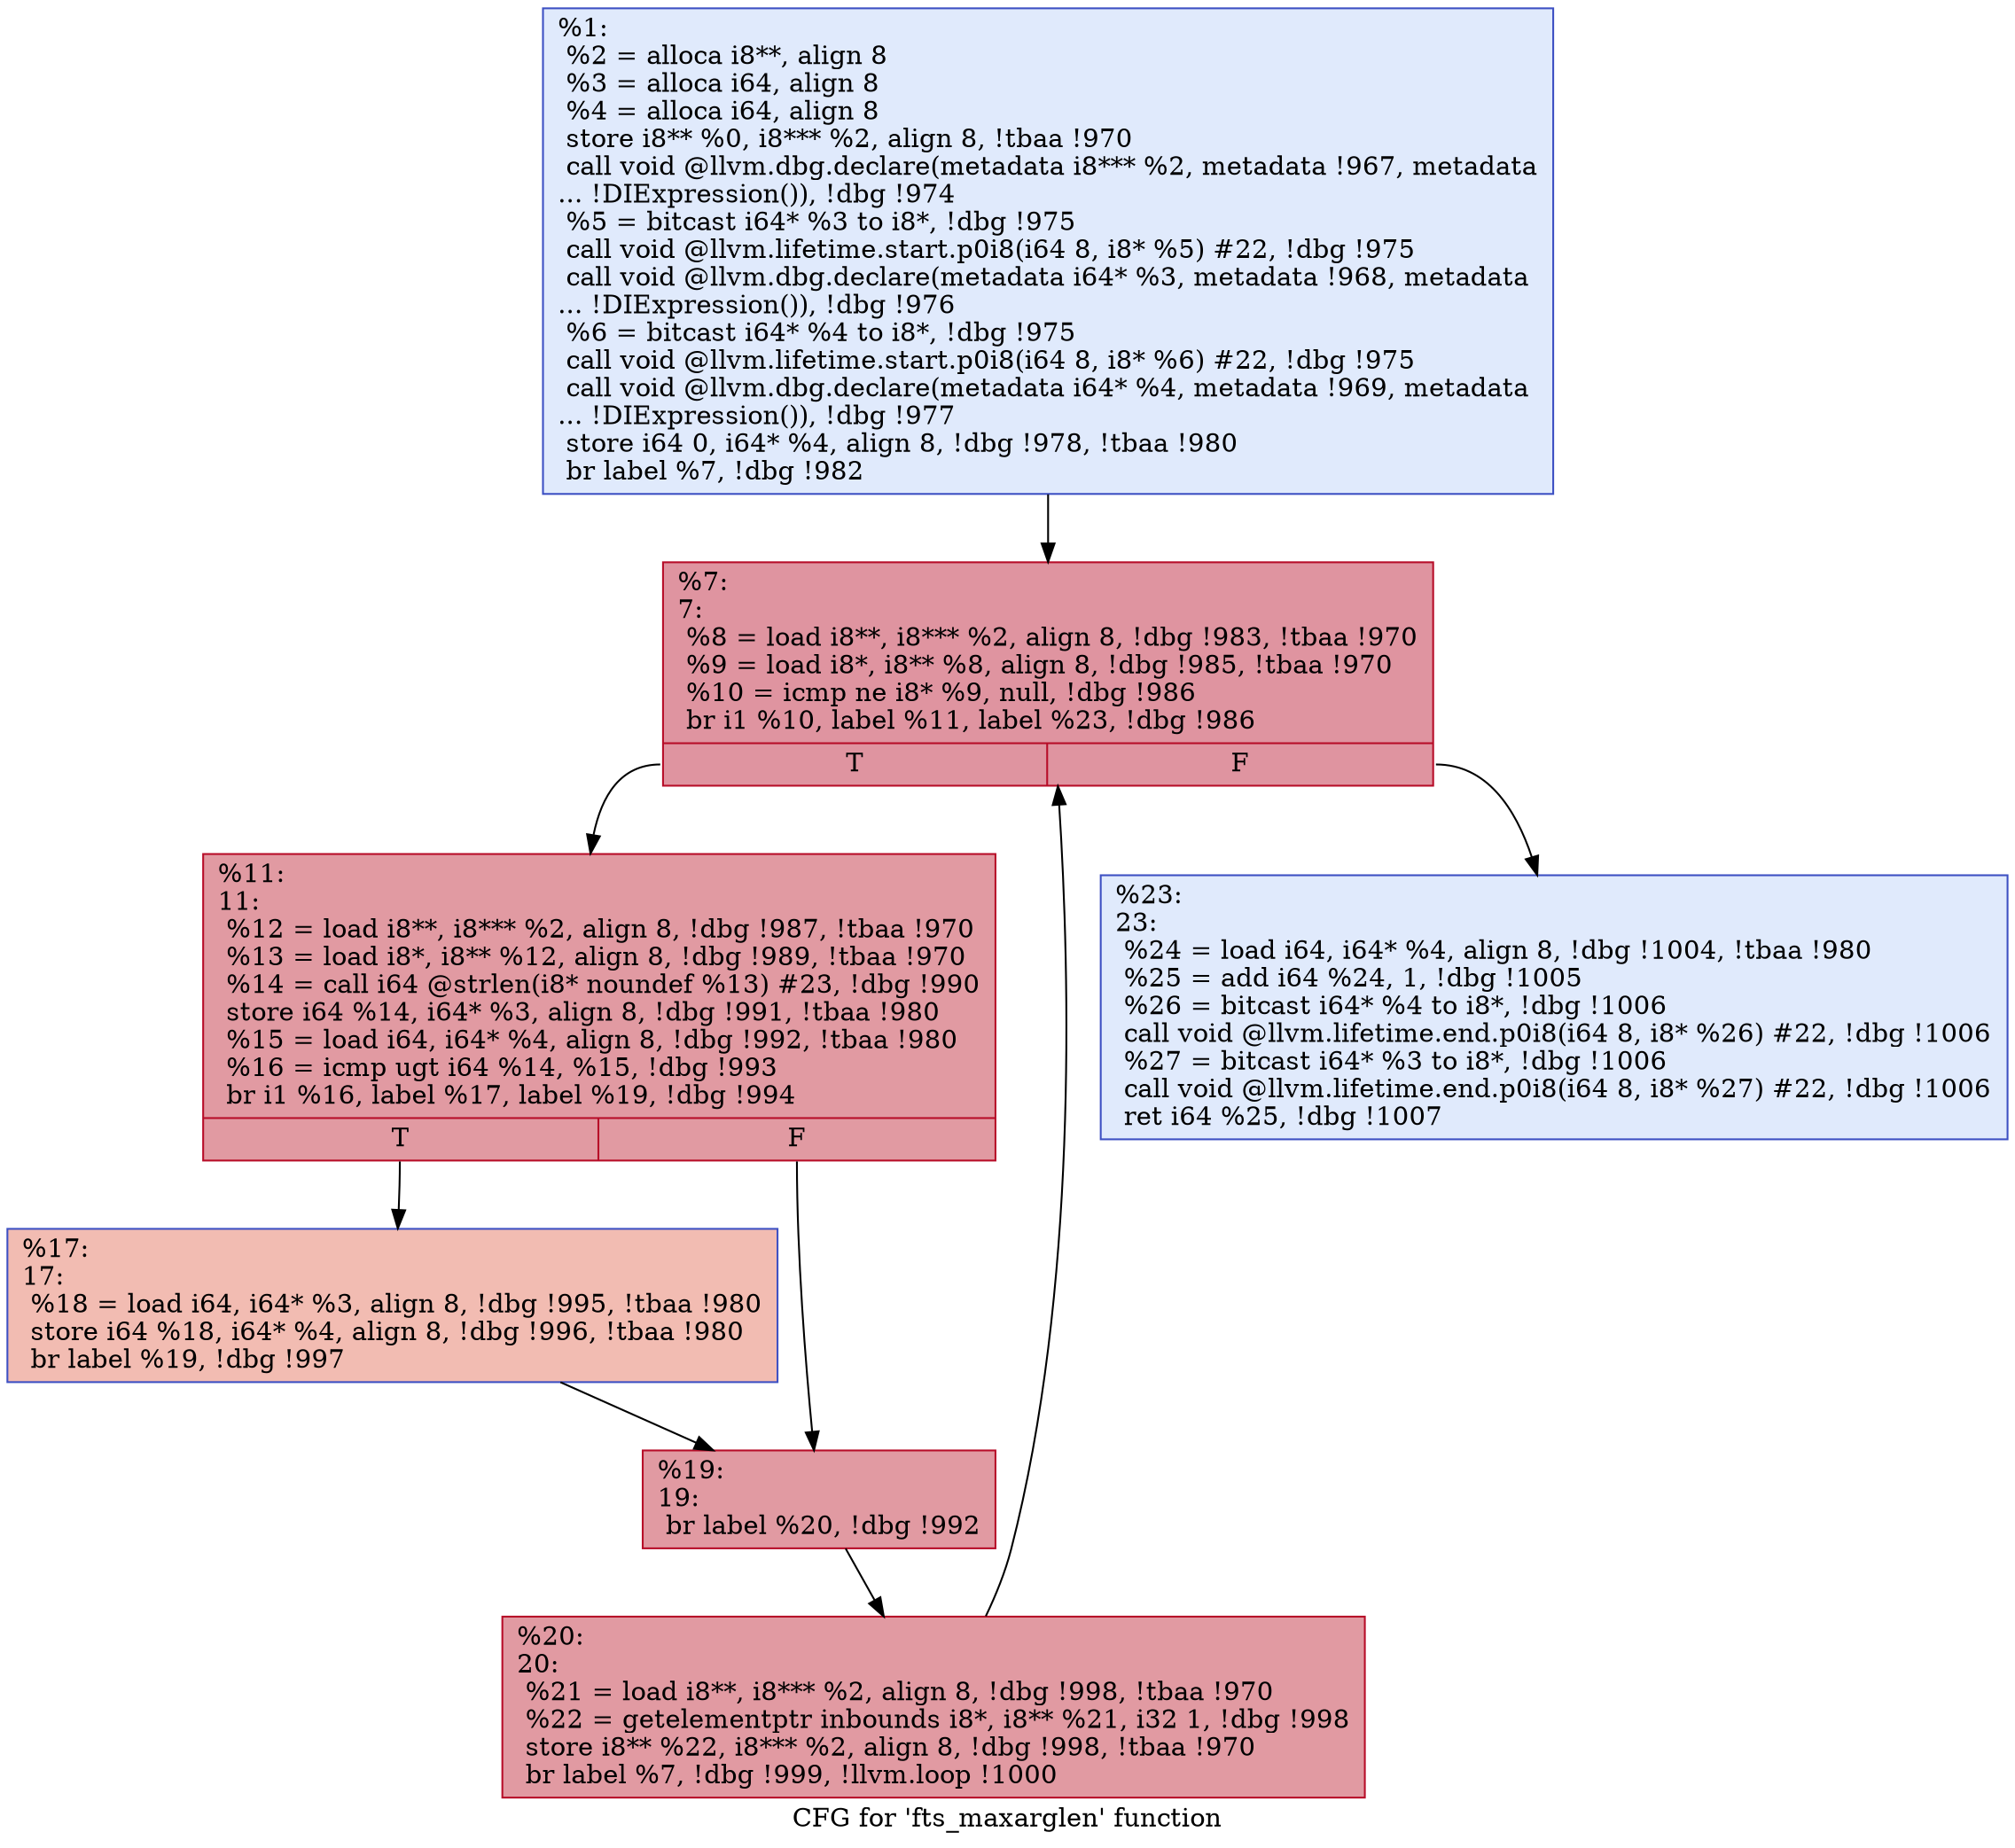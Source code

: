 digraph "CFG for 'fts_maxarglen' function" {
	label="CFG for 'fts_maxarglen' function";

	Node0x2152ab0 [shape=record,color="#3d50c3ff", style=filled, fillcolor="#b9d0f970",label="{%1:\l  %2 = alloca i8**, align 8\l  %3 = alloca i64, align 8\l  %4 = alloca i64, align 8\l  store i8** %0, i8*** %2, align 8, !tbaa !970\l  call void @llvm.dbg.declare(metadata i8*** %2, metadata !967, metadata\l... !DIExpression()), !dbg !974\l  %5 = bitcast i64* %3 to i8*, !dbg !975\l  call void @llvm.lifetime.start.p0i8(i64 8, i8* %5) #22, !dbg !975\l  call void @llvm.dbg.declare(metadata i64* %3, metadata !968, metadata\l... !DIExpression()), !dbg !976\l  %6 = bitcast i64* %4 to i8*, !dbg !975\l  call void @llvm.lifetime.start.p0i8(i64 8, i8* %6) #22, !dbg !975\l  call void @llvm.dbg.declare(metadata i64* %4, metadata !969, metadata\l... !DIExpression()), !dbg !977\l  store i64 0, i64* %4, align 8, !dbg !978, !tbaa !980\l  br label %7, !dbg !982\l}"];
	Node0x2152ab0 -> Node0x2152b80;
	Node0x2152b80 [shape=record,color="#b70d28ff", style=filled, fillcolor="#b70d2870",label="{%7:\l7:                                                \l  %8 = load i8**, i8*** %2, align 8, !dbg !983, !tbaa !970\l  %9 = load i8*, i8** %8, align 8, !dbg !985, !tbaa !970\l  %10 = icmp ne i8* %9, null, !dbg !986\l  br i1 %10, label %11, label %23, !dbg !986\l|{<s0>T|<s1>F}}"];
	Node0x2152b80:s0 -> Node0x2152bd0;
	Node0x2152b80:s1 -> Node0x2152d10;
	Node0x2152bd0 [shape=record,color="#b70d28ff", style=filled, fillcolor="#bb1b2c70",label="{%11:\l11:                                               \l  %12 = load i8**, i8*** %2, align 8, !dbg !987, !tbaa !970\l  %13 = load i8*, i8** %12, align 8, !dbg !989, !tbaa !970\l  %14 = call i64 @strlen(i8* noundef %13) #23, !dbg !990\l  store i64 %14, i64* %3, align 8, !dbg !991, !tbaa !980\l  %15 = load i64, i64* %4, align 8, !dbg !992, !tbaa !980\l  %16 = icmp ugt i64 %14, %15, !dbg !993\l  br i1 %16, label %17, label %19, !dbg !994\l|{<s0>T|<s1>F}}"];
	Node0x2152bd0:s0 -> Node0x2152c20;
	Node0x2152bd0:s1 -> Node0x2152c70;
	Node0x2152c20 [shape=record,color="#3d50c3ff", style=filled, fillcolor="#e1675170",label="{%17:\l17:                                               \l  %18 = load i64, i64* %3, align 8, !dbg !995, !tbaa !980\l  store i64 %18, i64* %4, align 8, !dbg !996, !tbaa !980\l  br label %19, !dbg !997\l}"];
	Node0x2152c20 -> Node0x2152c70;
	Node0x2152c70 [shape=record,color="#b70d28ff", style=filled, fillcolor="#bb1b2c70",label="{%19:\l19:                                               \l  br label %20, !dbg !992\l}"];
	Node0x2152c70 -> Node0x2152cc0;
	Node0x2152cc0 [shape=record,color="#b70d28ff", style=filled, fillcolor="#bb1b2c70",label="{%20:\l20:                                               \l  %21 = load i8**, i8*** %2, align 8, !dbg !998, !tbaa !970\l  %22 = getelementptr inbounds i8*, i8** %21, i32 1, !dbg !998\l  store i8** %22, i8*** %2, align 8, !dbg !998, !tbaa !970\l  br label %7, !dbg !999, !llvm.loop !1000\l}"];
	Node0x2152cc0 -> Node0x2152b80;
	Node0x2152d10 [shape=record,color="#3d50c3ff", style=filled, fillcolor="#b9d0f970",label="{%23:\l23:                                               \l  %24 = load i64, i64* %4, align 8, !dbg !1004, !tbaa !980\l  %25 = add i64 %24, 1, !dbg !1005\l  %26 = bitcast i64* %4 to i8*, !dbg !1006\l  call void @llvm.lifetime.end.p0i8(i64 8, i8* %26) #22, !dbg !1006\l  %27 = bitcast i64* %3 to i8*, !dbg !1006\l  call void @llvm.lifetime.end.p0i8(i64 8, i8* %27) #22, !dbg !1006\l  ret i64 %25, !dbg !1007\l}"];
}
